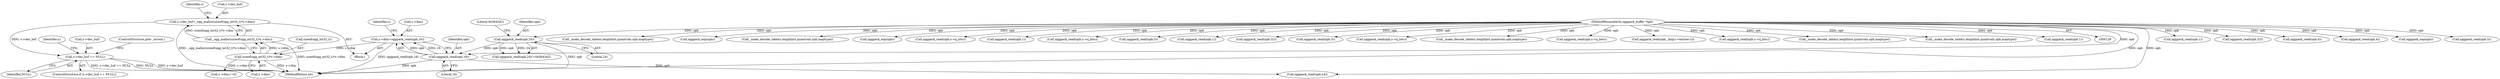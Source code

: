 digraph "0_Android_eeb4e45d5683f88488c083ecf142dc89bc3f0b47_8@pointer" {
"1000175" [label="(Call,s->dec_buf == NULL)"];
"1000163" [label="(Call,s->dec_buf=_ogg_malloc(sizeof(ogg_int32_t)*s->dim))"];
"1000167" [label="(Call,_ogg_malloc(sizeof(ogg_int32_t)*s->dim))"];
"1000168" [label="(Call,sizeof(ogg_int32_t)*s->dim)"];
"1000156" [label="(Call,s->dim=oggpack_read(opb,16))"];
"1000160" [label="(Call,oggpack_read(opb,16))"];
"1000151" [label="(Call,oggpack_read(opb,24))"];
"1000129" [label="(MethodParameterIn,oggpack_buffer *opb)"];
"1000156" [label="(Call,s->dim=oggpack_read(opb,16))"];
"1000177" [label="(Identifier,s)"];
"1000162" [label="(Literal,16)"];
"1000183" [label="(Identifier,s)"];
"1000176" [label="(Call,s->dec_buf)"];
"1000153" [label="(Literal,24)"];
"1000151" [label="(Call,oggpack_read(opb,24))"];
"1000267" [label="(Call,oggpack_read(opb,1))"];
"1000163" [label="(Call,s->dec_buf=_ogg_malloc(sizeof(ogg_int32_t)*s->dim))"];
"1000482" [label="(Call,oggpack_read(opb,32))"];
"1000472" [label="(Call,oggpack_read(opb,4))"];
"1000150" [label="(Call,oggpack_read(opb,24)!=0x564342)"];
"1000506" [label="(Call,oggpack_read(opb,4))"];
"1000165" [label="(Identifier,s)"];
"1000836" [label="(Call,oggpack_eop(opb))"];
"1000169" [label="(Call,sizeof(ogg_int32_t))"];
"1000341" [label="(Call,oggpack_read(opb,5))"];
"1000171" [label="(Call,s->dim)"];
"1000154" [label="(Literal,0x564342)"];
"1000970" [label="(Call,_make_decode_table(s,lengthlist,quantvals,opb,maptype))"];
"1001157" [label="(Call,oggpack_eop(opb))"];
"1000573" [label="(Call,_make_decode_table(s,lengthlist,quantvals,opb,maptype))"];
"1000685" [label="(Call,oggpack_eop(opb))"];
"1000131" [label="(Block,)"];
"1000790" [label="(Call,oggpack_read(opb,s->q_bits))"];
"1000160" [label="(Call,oggpack_read(opb,16))"];
"1000157" [label="(Call,s->dim)"];
"1000179" [label="(Identifier,NULL)"];
"1000250" [label="(Call,oggpack_read(opb,1))"];
"1000679" [label="(Call,oggpack_read(opb,s->q_bits))"];
"1000161" [label="(Identifier,opb)"];
"1001177" [label="(MethodReturn,int)"];
"1000381" [label="(Call,oggpack_read(opb,5))"];
"1000514" [label="(Call,oggpack_read(opb,1))"];
"1000494" [label="(Call,oggpack_read(opb,32))"];
"1000164" [label="(Call,s->dec_buf)"];
"1000129" [label="(MethodParameterIn,oggpack_buffer *opb)"];
"1000274" [label="(Call,oggpack_read(opb,5))"];
"1000180" [label="(ControlStructure,goto _errout;)"];
"1001119" [label="(Call,oggpack_read(opb,s->q_bits))"];
"1000733" [label="(Call,_make_decode_table(s,lengthlist,quantvals,opb,maptype))"];
"1000167" [label="(Call,_ogg_malloc(sizeof(ogg_int32_t)*s->dim))"];
"1000174" [label="(ControlStructure,if (s->dec_buf == NULL))"];
"1000196" [label="(Call,s->dim<=0)"];
"1000175" [label="(Call,s->dec_buf == NULL)"];
"1000152" [label="(Identifier,opb)"];
"1001087" [label="(Call,oggpack_read(opb,s->q_bits))"];
"1000185" [label="(Call,oggpack_read(opb,24))"];
"1000168" [label="(Call,sizeof(ogg_int32_t)*s->dim)"];
"1000420" [label="(Call,oggpack_read(opb,_ilog(s->entries-i)))"];
"1000830" [label="(Call,oggpack_read(opb,s->q_bits))"];
"1000893" [label="(Call,_make_decode_table(s,lengthlist,quantvals,opb,maptype))"];
"1001021" [label="(Call,_make_decode_table(s,lengthlist,quantvals,opb,maptype))"];
"1000229" [label="(Call,oggpack_read(opb,1))"];
"1000175" -> "1000174"  [label="AST: "];
"1000175" -> "1000179"  [label="CFG: "];
"1000176" -> "1000175"  [label="AST: "];
"1000179" -> "1000175"  [label="AST: "];
"1000180" -> "1000175"  [label="CFG: "];
"1000183" -> "1000175"  [label="CFG: "];
"1000175" -> "1001177"  [label="DDG: NULL"];
"1000175" -> "1001177"  [label="DDG: s->dec_buf"];
"1000175" -> "1001177"  [label="DDG: s->dec_buf == NULL"];
"1000163" -> "1000175"  [label="DDG: s->dec_buf"];
"1000163" -> "1000131"  [label="AST: "];
"1000163" -> "1000167"  [label="CFG: "];
"1000164" -> "1000163"  [label="AST: "];
"1000167" -> "1000163"  [label="AST: "];
"1000177" -> "1000163"  [label="CFG: "];
"1000163" -> "1001177"  [label="DDG: _ogg_malloc(sizeof(ogg_int32_t)*s->dim)"];
"1000167" -> "1000163"  [label="DDG: sizeof(ogg_int32_t)*s->dim"];
"1000167" -> "1000168"  [label="CFG: "];
"1000168" -> "1000167"  [label="AST: "];
"1000167" -> "1001177"  [label="DDG: sizeof(ogg_int32_t)*s->dim"];
"1000168" -> "1000167"  [label="DDG: s->dim"];
"1000168" -> "1000171"  [label="CFG: "];
"1000169" -> "1000168"  [label="AST: "];
"1000171" -> "1000168"  [label="AST: "];
"1000168" -> "1001177"  [label="DDG: s->dim"];
"1000156" -> "1000168"  [label="DDG: s->dim"];
"1000168" -> "1000196"  [label="DDG: s->dim"];
"1000156" -> "1000131"  [label="AST: "];
"1000156" -> "1000160"  [label="CFG: "];
"1000157" -> "1000156"  [label="AST: "];
"1000160" -> "1000156"  [label="AST: "];
"1000165" -> "1000156"  [label="CFG: "];
"1000156" -> "1001177"  [label="DDG: oggpack_read(opb,16)"];
"1000160" -> "1000156"  [label="DDG: opb"];
"1000160" -> "1000156"  [label="DDG: 16"];
"1000160" -> "1000162"  [label="CFG: "];
"1000161" -> "1000160"  [label="AST: "];
"1000162" -> "1000160"  [label="AST: "];
"1000160" -> "1001177"  [label="DDG: opb"];
"1000151" -> "1000160"  [label="DDG: opb"];
"1000129" -> "1000160"  [label="DDG: opb"];
"1000160" -> "1000185"  [label="DDG: opb"];
"1000151" -> "1000150"  [label="AST: "];
"1000151" -> "1000153"  [label="CFG: "];
"1000152" -> "1000151"  [label="AST: "];
"1000153" -> "1000151"  [label="AST: "];
"1000154" -> "1000151"  [label="CFG: "];
"1000151" -> "1001177"  [label="DDG: opb"];
"1000151" -> "1000150"  [label="DDG: opb"];
"1000151" -> "1000150"  [label="DDG: 24"];
"1000129" -> "1000151"  [label="DDG: opb"];
"1000129" -> "1000128"  [label="AST: "];
"1000129" -> "1001177"  [label="DDG: opb"];
"1000129" -> "1000185"  [label="DDG: opb"];
"1000129" -> "1000229"  [label="DDG: opb"];
"1000129" -> "1000250"  [label="DDG: opb"];
"1000129" -> "1000267"  [label="DDG: opb"];
"1000129" -> "1000274"  [label="DDG: opb"];
"1000129" -> "1000341"  [label="DDG: opb"];
"1000129" -> "1000381"  [label="DDG: opb"];
"1000129" -> "1000420"  [label="DDG: opb"];
"1000129" -> "1000472"  [label="DDG: opb"];
"1000129" -> "1000482"  [label="DDG: opb"];
"1000129" -> "1000494"  [label="DDG: opb"];
"1000129" -> "1000506"  [label="DDG: opb"];
"1000129" -> "1000514"  [label="DDG: opb"];
"1000129" -> "1000573"  [label="DDG: opb"];
"1000129" -> "1000679"  [label="DDG: opb"];
"1000129" -> "1000685"  [label="DDG: opb"];
"1000129" -> "1000733"  [label="DDG: opb"];
"1000129" -> "1000790"  [label="DDG: opb"];
"1000129" -> "1000830"  [label="DDG: opb"];
"1000129" -> "1000836"  [label="DDG: opb"];
"1000129" -> "1000893"  [label="DDG: opb"];
"1000129" -> "1000970"  [label="DDG: opb"];
"1000129" -> "1001021"  [label="DDG: opb"];
"1000129" -> "1001087"  [label="DDG: opb"];
"1000129" -> "1001119"  [label="DDG: opb"];
"1000129" -> "1001157"  [label="DDG: opb"];
}
